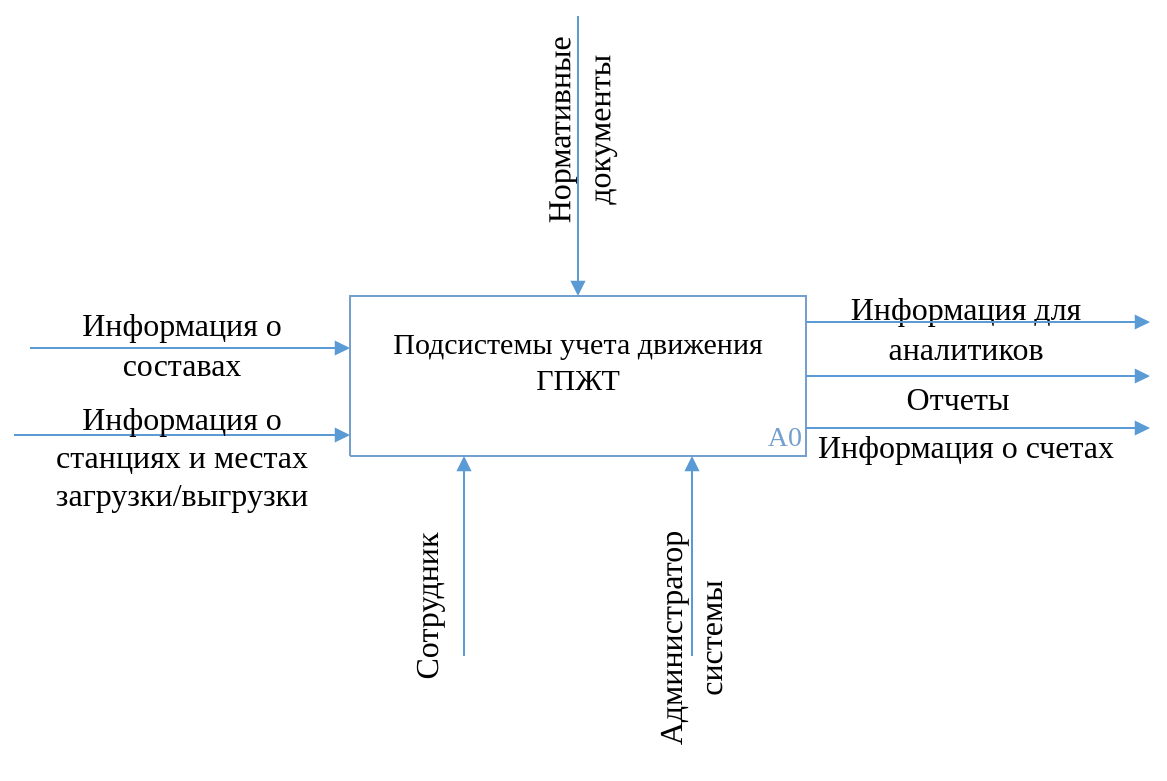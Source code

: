 <mxfile version="13.1.3" type="device"><diagram name="Страница-1" id="Страница-1"><mxGraphModel dx="946" dy="629" grid="1" gridSize="10" guides="1" tooltips="1" connect="1" arrows="1" fold="1" page="1" pageScale="1" pageWidth="827" pageHeight="1169" math="0" shadow="0"><root><mxCell id="0"/><mxCell id="1" value="Соединительная линия" parent="0"/><mxCell id="2" style="vsdxID=1;fillColor=none;gradientColor=none;strokeColor=none;spacingTop=-1;spacingBottom=-1;spacingLeft=-1;spacingRight=-1;labelBackgroundColor=none;rounded=0;html=1;whiteSpace=wrap;" parent="1" vertex="1"><mxGeometry x="352" y="220" width="228" height="80" as="geometry"/></mxCell><mxCell id="3" style="vsdxID=2;fillColor=#ffffff;gradientColor=none;shape=stencil(nZBLDoAgDERP0z3SIyjew0SURgSD+Lu9kMZoXLhwN9O+tukAlrNpJg1SzDH4QW/URgNYgZTkjA4UkwJUgGXng+6DX1zLfmoymdXo17xh5zmRJ6Q42BWCfc2oJfdAr+Yv+AP9Cb7OJ3H/2JG1HNGz/84klThPVCc=);strokeColor=#759fcc;spacingTop=-1;spacingBottom=-1;spacingLeft=-1;spacingRight=-1;labelBackgroundColor=none;rounded=0;html=1;whiteSpace=wrap;" parent="2" vertex="1"><mxGeometry width="228" height="80" as="geometry"/></mxCell><mxCell id="4" value="&lt;p style=&quot;align:right;margin-left:0;margin-right:0;margin-top:0px;margin-bottom:0px;text-indent:0;valign:middle;direction:ltr;&quot;&gt;&lt;font style=&quot;font-size:14px;font-family:Calibri;color:#759fcc;direction:ltr;letter-spacing:0px;line-height:120%;opacity:1&quot;&gt;A0&lt;/font&gt;&lt;font style=&quot;font-size:14px;font-family:Calibri;color:#759fcc;direction:ltr;letter-spacing:0px;line-height:120%;opacity:1&quot;&gt;&lt;br/&gt;&lt;/font&gt;&lt;/p&gt;" style="verticalAlign=middle;align=right;vsdxID=3;fillColor=none;gradientColor=none;strokeColor=none;spacingTop=-3;spacingBottom=-3;labelBackgroundColor=none;rounded=0;html=1;whiteSpace=wrap;" parent="2" vertex="1"><mxGeometry y="63" width="228" height="16" as="geometry"/></mxCell><mxCell id="5" value="&lt;p style=&quot;align:right;margin-left:0;margin-right:0;margin-top:0px;margin-bottom:0px;text-indent:0;valign:middle;direction:ltr;&quot;&gt;&lt;font style=&quot;font-size:14px;font-family:Calibri;color:#759fcc;direction:ltr;letter-spacing:0px;line-height:120%;opacity:1&quot;&gt;&lt;br/&gt;&lt;/font&gt;&lt;/p&gt;" style="verticalAlign=middle;align=right;vsdxID=4;fillColor=none;gradientColor=none;strokeColor=none;spacingBottom=-3;labelBackgroundColor=none;rounded=0;html=1;whiteSpace=wrap;" parent="2" vertex="1"><mxGeometry y="80" width="228" height="22" as="geometry"/></mxCell><mxCell id="6" value="&lt;font style=&quot;font-size: 15px ; font-family: &amp;#34;calibri&amp;#34; ; color: #000000 ; direction: ltr ; letter-spacing: 0px ; line-height: 120% ; opacity: 1&quot;&gt;&lt;p&gt;&lt;span&gt;Подсистемы учета движения ГПЖТ&lt;/span&gt;&lt;/p&gt;&lt;/font&gt;" style="verticalAlign=middle;align=center;vsdxID=5;fillColor=none;gradientColor=none;strokeColor=none;labelBackgroundColor=none;rounded=0;html=1;whiteSpace=wrap;" parent="2" vertex="1"><mxGeometry width="228" height="63" as="geometry"/></mxCell><mxCell id="32" value="" style="vsdxID=8;edgeStyle=none;startArrow=none;endArrow=block;startSize=5;endSize=5;strokeColor=#5b9bd5;spacingTop=0;spacingBottom=0;spacingLeft=0;spacingRight=0;verticalAlign=middle;html=1;labelBackgroundColor=#ffffff;rounded=1;align=center;" parent="1" edge="1"><mxGeometry relative="1" as="geometry"><mxPoint as="offset"/><Array as="points"/><mxPoint x="184" y="289.5" as="sourcePoint"/><mxPoint x="352" y="289.5" as="targetPoint"/></mxGeometry></mxCell><mxCell id="7" style="vsdxID=10;fillColor=none;gradientColor=none;shape=stencil(nZBLDoAgDERP0z3SIyjew0SURgSD+Lu9kMZoXLhwN9O+tukAlrNpJg1SzDH4QW/URgNYgZTkjA4UkwJUgGXng+6DX1zLfmoymdXo17xh5zmRJ6Q42BWCfc2oJfdAr+Yv+AP9Cb7OJ3H/2JG1HNGz/84klThPVCc=);strokeColor=none;labelBackgroundColor=none;rounded=0;html=1;whiteSpace=wrap;" parent="1" vertex="1"><mxGeometry x="452" y="376" width="140" height="30" as="geometry"/></mxCell><mxCell id="8" value="&lt;font style=&quot;font-size:16px;font-family:Calibri;color:#000000;direction:ltr;letter-spacing:0px;line-height:120%;opacity:1&quot;&gt;Администратор системы&lt;br/&gt;&lt;/font&gt;" style="text;vsdxID=10;fillColor=none;gradientColor=none;strokeColor=none;labelBackgroundColor=none;rounded=0;html=1;whiteSpace=wrap;verticalAlign=middle;align=center;rotation=270.05;;html=1;" parent="7" vertex="1"><mxGeometry width="140" height="30" as="geometry"/></mxCell><mxCell id="9" style="vsdxID=17;fillColor=none;gradientColor=none;shape=stencil(nZBLDoAgDERP0z3SIyjew0SURgSD+Lu9kMZoXLhwN9O+tukAlrNpJg1SzDH4QW/URgNYgZTkjA4UkwJUgGXng+6DX1zLfmoymdXo17xh5zmRJ6Q42BWCfc2oJfdAr+Yv+AP9Cb7OJ3H/2JG1HNGz/84klThPVCc=);strokeColor=none;labelBackgroundColor=none;rounded=0;html=1;whiteSpace=wrap;" parent="1" vertex="1"><mxGeometry x="402" y="123" width="128" height="28" as="geometry"/></mxCell><mxCell id="10" value="&lt;font style=&quot;font-size:16px;font-family:Calibri;color:#000000;direction:ltr;letter-spacing:0px;line-height:120%;opacity:1&quot;&gt;Нормативные&lt;br/&gt; документы&lt;br/&gt;&lt;/font&gt;" style="text;vsdxID=17;fillColor=none;gradientColor=none;strokeColor=none;labelBackgroundColor=none;rounded=0;html=1;whiteSpace=wrap;verticalAlign=middle;align=center;rotation=270.05;;html=1;" parent="9" vertex="1"><mxGeometry y="-0.22" width="128" height="28.22" as="geometry"/></mxCell><mxCell id="11" value="&lt;font style=&quot;font-size: 16px ; font-family: &amp;#34;calibri&amp;#34; ; color: #000000 ; direction: ltr ; letter-spacing: 0px ; line-height: 120% ; opacity: 1&quot;&gt;Информация о станциях и местах загрузки/выгрузки&lt;br&gt;&lt;/font&gt;" style="verticalAlign=middle;align=center;vsdxID=20;fillColor=none;gradientColor=none;shape=stencil(nZBLDoAgDERP0z3SIyjew0SURgSD+Lu9kMZoXLhwN9O+tukAlrNpJg1SzDH4QW/URgNYgZTkjA4UkwJUgGXng+6DX1zLfmoymdXo17xh5zmRJ6Q42BWCfc2oJfdAr+Yv+AP9Cb7OJ3H/2JG1HNGz/84klThPVCc=);strokeColor=none;labelBackgroundColor=none;rounded=0;html=1;whiteSpace=wrap;" parent="1" vertex="1"><mxGeometry x="192" y="270" width="152" height="60" as="geometry"/></mxCell><mxCell id="12" value="&lt;font style=&quot;font-size: 16px ; font-family: &amp;#34;calibri&amp;#34; ; color: #000000 ; direction: ltr ; letter-spacing: 0px ; line-height: 120% ; opacity: 1&quot;&gt;Информация для аналитиков&lt;br&gt;&lt;/font&gt;" style="verticalAlign=middle;align=center;vsdxID=24;fillColor=none;gradientColor=none;shape=stencil(nZBLDoAgDERP0z3SIyjew0SURgSD+Lu9kMZoXLhwN9O+tukAlrNpJg1SzDH4QW/URgNYgZTkjA4UkwJUgGXng+6DX1zLfmoymdXo17xh5zmRJ6Q42BWCfc2oJfdAr+Yv+AP9Cb7OJ3H/2JG1HNGz/84klThPVCc=);strokeColor=none;labelBackgroundColor=none;rounded=0;html=1;whiteSpace=wrap;" parent="1" vertex="1"><mxGeometry x="580" y="211" width="160" height="50" as="geometry"/></mxCell><mxCell id="13" style="vsdxID=26;fillColor=none;gradientColor=none;shape=stencil(nZBLDoAgDERP0z3SIyjew0SURgSD+Lu9kMZoXLhwN9O+tukAlrNpJg1SzDH4QW/URgNYgZTkjA4UkwJUgGXng+6DX1zLfmoymdXo17xh5zmRJ6Q42BWCfc2oJfdAr+Yv+AP9Cb7OJ3H/2JG1HNGz/84klThPVCc=);strokeColor=none;labelBackgroundColor=none;rounded=0;html=1;whiteSpace=wrap;" parent="1" vertex="1"><mxGeometry x="320" y="360" width="140" height="30" as="geometry"/></mxCell><mxCell id="14" value="&lt;font style=&quot;font-size: 16px ; font-family: &amp;#34;calibri&amp;#34; ; color: #000000 ; direction: ltr ; letter-spacing: 0px ; line-height: 120% ; opacity: 1&quot;&gt;Сотрудник&lt;br&gt;&lt;/font&gt;" style="text;vsdxID=26;fillColor=none;gradientColor=none;strokeColor=none;labelBackgroundColor=none;rounded=0;html=1;whiteSpace=wrap;verticalAlign=middle;align=center;rotation=270.05;;html=1;" parent="13" vertex="1"><mxGeometry width="140" height="30" as="geometry"/></mxCell><mxCell id="15" value="&lt;font style=&quot;font-size:16px;font-family:Calibri;color:#000000;direction:ltr;letter-spacing:0px;line-height:120%;opacity:1&quot;&gt;Отчеты&lt;br/&gt;&lt;/font&gt;" style="verticalAlign=middle;align=center;vsdxID=32;fillColor=none;gradientColor=none;shape=stencil(nZBLDoAgDERP0z3SIyjew0SURgSD+Lu9kMZoXLhwN9O+tukAlrNpJg1SzDH4QW/URgNYgZTkjA4UkwJUgGXng+6DX1zLfmoymdXo17xh5zmRJ6Q42BWCfc2oJfdAr+Yv+AP9Cb7OJ3H/2JG1HNGz/84klThPVCc=);strokeColor=none;labelBackgroundColor=none;rounded=0;html=1;whiteSpace=wrap;" parent="1" vertex="1"><mxGeometry x="576" y="246" width="160" height="50" as="geometry"/></mxCell><mxCell id="16" value="&lt;font style=&quot;font-size: 16px ; font-family: &amp;#34;calibri&amp;#34; ; color: #000000 ; direction: ltr ; letter-spacing: 0px ; line-height: 120% ; opacity: 1&quot;&gt;Информация о счетах&lt;br&gt;&lt;/font&gt;" style="verticalAlign=middle;align=center;vsdxID=34;fillColor=none;gradientColor=none;shape=stencil(nZBLDoAgDERP0z3SIyjew0SURgSD+Lu9kMZoXLhwN9O+tukAlrNpJg1SzDH4QW/URgNYgZTkjA4UkwJUgGXng+6DX1zLfmoymdXo17xh5zmRJ6Q42BWCfc2oJfdAr+Yv+AP9Cb7OJ3H/2JG1HNGz/84klThPVCc=);strokeColor=none;labelBackgroundColor=none;rounded=0;html=1;whiteSpace=wrap;" parent="1" vertex="1"><mxGeometry x="580" y="270" width="160" height="50" as="geometry"/></mxCell><mxCell id="17" value="&lt;font style=&quot;font-size: 16px ; font-family: &amp;#34;calibri&amp;#34; ; color: #000000 ; direction: ltr ; letter-spacing: 0px ; line-height: 120% ; opacity: 1&quot;&gt;Информация о составах&lt;br&gt;&lt;/font&gt;" style="verticalAlign=middle;align=center;vsdxID=36;fillColor=none;gradientColor=none;shape=stencil(nZBLDoAgDERP0z3SIyjew0SURgSD+Lu9kMZoXLhwN9O+tukAlrNpJg1SzDH4QW/URgNYgZTkjA4UkwJUgGXng+6DX1zLfmoymdXo17xh5zmRJ6Q42BWCfc2oJfdAr+Yv+AP9Cb7OJ3H/2JG1HNGz/84klThPVCc=);strokeColor=none;labelBackgroundColor=none;rounded=0;html=1;whiteSpace=wrap;" parent="1" vertex="1"><mxGeometry x="204" y="230" width="128" height="28" as="geometry"/></mxCell><mxCell id="18" parent="1" vertex="1"><mxGeometry x="752" y="233" as="geometry"/></mxCell><mxCell id="19" value="" style="vsdxID=9;edgeStyle=none;startArrow=none;endArrow=block;startSize=5;endSize=5;strokeColor=#5b9bd5;spacingTop=0;spacingBottom=0;spacingLeft=0;spacingRight=0;verticalAlign=middle;html=1;labelBackgroundColor=#ffffff;rounded=1;align=center;exitX=1;exitY=0.163;exitDx=0;exitDy=0;exitPerimeter=0;" parent="1" source="2" target="18" edge="1"><mxGeometry relative="1" as="geometry"><mxPoint as="offset"/><Array as="points"/></mxGeometry></mxCell><mxCell id="20" parent="1" vertex="1"><mxGeometry x="523" y="400" as="geometry"/></mxCell><mxCell id="21" style="vsdxID=7;edgeStyle=none;startArrow=none;endArrow=block;startSize=5;endSize=5;strokeColor=#5b9bd5;spacingTop=0;spacingBottom=0;spacingLeft=0;spacingRight=0;verticalAlign=middle;html=1;labelBackgroundColor=#ffffff;rounded=1;" parent="1" source="20" target="2" edge="1"><mxGeometry relative="1" as="geometry"><Array as="points"><mxPoint x="523" y="400"/><mxPoint x="523" y="300"/></Array></mxGeometry></mxCell><mxCell id="22" parent="1" vertex="1"><mxGeometry x="466" y="80" as="geometry"/></mxCell><mxCell id="23" style="vsdxID=6;edgeStyle=none;startArrow=none;endArrow=block;startSize=5;endSize=5;strokeColor=#5b9bd5;spacingTop=0;spacingBottom=0;spacingLeft=0;spacingRight=0;verticalAlign=middle;html=1;labelBackgroundColor=#ffffff;rounded=1;" parent="1" source="22" target="2" edge="1"><mxGeometry relative="1" as="geometry"><Array as="points"><mxPoint x="466" y="80"/><mxPoint x="466" y="220"/></Array></mxGeometry></mxCell><mxCell id="24" parent="1" vertex="1"><mxGeometry x="192" y="246" as="geometry"/></mxCell><mxCell id="25" value="" style="vsdxID=35;edgeStyle=none;startArrow=none;endArrow=block;startSize=5;endSize=5;strokeColor=#5b9bd5;spacingTop=0;spacingBottom=0;spacingLeft=0;spacingRight=0;verticalAlign=middle;html=1;labelBackgroundColor=#ffffff;rounded=1;align=center;entryX=0;entryY=0.325;entryDx=0;entryDy=0;entryPerimeter=0;" parent="1" source="24" target="2" edge="1"><mxGeometry relative="1" as="geometry"><mxPoint as="offset"/><Array as="points"/></mxGeometry></mxCell><mxCell id="26" parent="1" vertex="1"><mxGeometry x="752" y="286" as="geometry"/></mxCell><mxCell id="27" value="" style="vsdxID=33;edgeStyle=none;startArrow=none;endArrow=block;startSize=5;endSize=5;strokeColor=#5b9bd5;spacingTop=0;spacingBottom=0;spacingLeft=0;spacingRight=0;verticalAlign=middle;html=1;labelBackgroundColor=#ffffff;rounded=1;align=center;exitX=1;exitY=0.825;exitDx=0;exitDy=0;exitPerimeter=0;" parent="1" source="2" target="26" edge="1"><mxGeometry relative="1" as="geometry"><mxPoint as="offset"/><Array as="points"/></mxGeometry></mxCell><mxCell id="28" parent="1" vertex="1"><mxGeometry x="752" y="260" as="geometry"/></mxCell><mxCell id="29" value="" style="vsdxID=31;edgeStyle=none;startArrow=none;endArrow=block;startSize=5;endSize=5;strokeColor=#5b9bd5;spacingTop=0;spacingBottom=0;spacingLeft=0;spacingRight=0;verticalAlign=middle;html=1;labelBackgroundColor=#ffffff;rounded=1;align=center;exitX=1;exitY=0.5;exitDx=0;exitDy=0;exitPerimeter=0;" parent="1" source="2" target="28" edge="1"><mxGeometry relative="1" as="geometry"><mxPoint as="offset"/><Array as="points"/></mxGeometry></mxCell><mxCell id="30" parent="1" vertex="1"><mxGeometry x="409" y="400" as="geometry"/></mxCell><mxCell id="31" style="vsdxID=25;edgeStyle=none;startArrow=none;endArrow=block;startSize=5;endSize=5;strokeColor=#5b9bd5;spacingTop=0;spacingBottom=0;spacingLeft=0;spacingRight=0;verticalAlign=middle;html=1;labelBackgroundColor=#ffffff;rounded=1;" parent="1" source="30" target="2" edge="1"><mxGeometry relative="1" as="geometry"><Array as="points"><mxPoint x="409" y="400"/><mxPoint x="409" y="300"/></Array></mxGeometry></mxCell></root></mxGraphModel></diagram></mxfile>